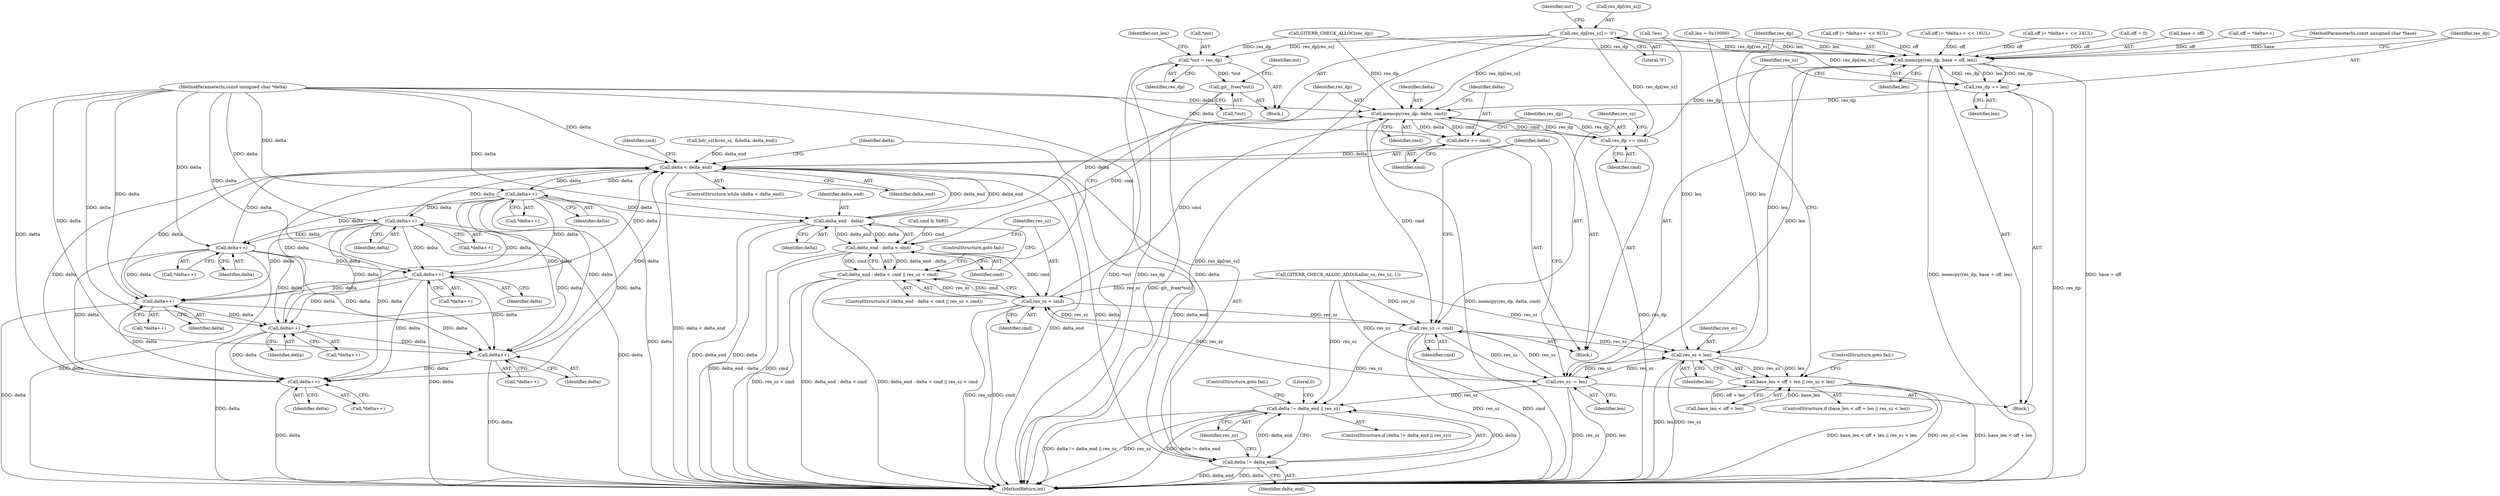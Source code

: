 digraph "1_libgit2_3f461902dc1072acb8b7607ee65d0a0458ffac2a@array" {
"1000177" [label="(Call,res_dp[res_sz] = '\0')"];
"1000182" [label="(Call,*out = res_dp)"];
"1000357" [label="(Call,git__free(*out))"];
"1000304" [label="(Call,memcpy(res_dp, base + off, len))"];
"1000310" [label="(Call,res_dp += len)"];
"1000331" [label="(Call,memcpy(res_dp, delta, cmd))"];
"1000335" [label="(Call,delta += cmd)"];
"1000191" [label="(Call,delta < delta_end)"];
"1000199" [label="(Call,delta++)"];
"1000221" [label="(Call,delta++)"];
"1000231" [label="(Call,delta++)"];
"1000242" [label="(Call,delta++)"];
"1000253" [label="(Call,delta++)"];
"1000263" [label="(Call,delta++)"];
"1000273" [label="(Call,delta++)"];
"1000284" [label="(Call,delta++)"];
"1000323" [label="(Call,delta_end - delta)"];
"1000322" [label="(Call,delta_end - delta < cmd)"];
"1000321" [label="(Call,delta_end - delta < cmd || res_sz < cmd)"];
"1000327" [label="(Call,res_sz < cmd)"];
"1000341" [label="(Call,res_sz -= cmd)"];
"1000300" [label="(Call,res_sz < len)"];
"1000294" [label="(Call,base_len < off + len || res_sz < len)"];
"1000313" [label="(Call,res_sz -= len)"];
"1000348" [label="(Call,delta != delta_end || res_sz)"];
"1000349" [label="(Call,delta != delta_end)"];
"1000338" [label="(Call,res_dp += cmd)"];
"1000175" [label="(Call,GITERR_CHECK_ALLOC(res_dp))"];
"1000350" [label="(Identifier,delta)"];
"1000295" [label="(Call,base_len < off + len)"];
"1000305" [label="(Identifier,res_dp)"];
"1000362" [label="(Identifier,out)"];
"1000191" [label="(Call,delta < delta_end)"];
"1000177" [label="(Call,res_dp[res_sz] = '\0')"];
"1000183" [label="(Call,*out)"];
"1000254" [label="(Identifier,delta)"];
"1000253" [label="(Call,delta++)"];
"1000190" [label="(ControlStructure,while (delta < delta_end))"];
"1000274" [label="(Identifier,delta)"];
"1000374" [label="(MethodReturn,int)"];
"1000312" [label="(Identifier,len)"];
"1000107" [label="(MethodParameterIn,const unsigned char *base)"];
"1000273" [label="(Call,delta++)"];
"1000197" [label="(Identifier,cmd)"];
"1000220" [label="(Call,*delta++)"];
"1000347" [label="(ControlStructure,if (delta != delta_end || res_sz))"];
"1000242" [label="(Call,delta++)"];
"1000357" [label="(Call,git__free(*out))"];
"1000336" [label="(Identifier,delta)"];
"1000288" [label="(Call,!len)"];
"1000294" [label="(Call,base_len < off + len || res_sz < len)"];
"1000343" [label="(Identifier,cmd)"];
"1000351" [label="(Identifier,delta_end)"];
"1000325" [label="(Identifier,delta)"];
"1000326" [label="(Identifier,cmd)"];
"1000331" [label="(Call,memcpy(res_dp, delta, cmd))"];
"1000333" [label="(Identifier,delta)"];
"1000181" [label="(Literal,'\0')"];
"1000334" [label="(Identifier,cmd)"];
"1000309" [label="(Identifier,len)"];
"1000300" [label="(Call,res_sz < len)"];
"1000111" [label="(Block,)"];
"1000323" [label="(Call,delta_end - delta)"];
"1000352" [label="(Identifier,res_sz)"];
"1000340" [label="(Identifier,cmd)"];
"1000284" [label="(Call,delta++)"];
"1000304" [label="(Call,memcpy(res_dp, base + off, len))"];
"1000198" [label="(Call,*delta++)"];
"1000337" [label="(Identifier,cmd)"];
"1000332" [label="(Identifier,res_dp)"];
"1000232" [label="(Identifier,delta)"];
"1000283" [label="(Call,*delta++)"];
"1000324" [label="(Identifier,delta_end)"];
"1000314" [label="(Identifier,res_sz)"];
"1000227" [label="(Call,off |= *delta++ << 8UL)"];
"1000109" [label="(MethodParameterIn,const unsigned char *delta)"];
"1000230" [label="(Call,*delta++)"];
"1000263" [label="(Call,delta++)"];
"1000303" [label="(ControlStructure,goto fail;)"];
"1000231" [label="(Call,delta++)"];
"1000342" [label="(Identifier,res_sz)"];
"1000166" [label="(Call,GITERR_CHECK_ALLOC_ADD(&alloc_sz, res_sz, 1))"];
"1000285" [label="(Identifier,delta)"];
"1000313" [label="(Call,res_sz -= len)"];
"1000185" [label="(Identifier,res_dp)"];
"1000349" [label="(Call,delta != delta_end)"];
"1000335" [label="(Call,delta += cmd)"];
"1000182" [label="(Call,*out = res_dp)"];
"1000328" [label="(Identifier,res_sz)"];
"1000301" [label="(Identifier,res_sz)"];
"1000192" [label="(Identifier,delta)"];
"1000339" [label="(Identifier,res_dp)"];
"1000238" [label="(Call,off |= *delta++ << 16UL)"];
"1000272" [label="(Call,*delta++)"];
"1000199" [label="(Call,delta++)"];
"1000330" [label="(ControlStructure,goto fail;)"];
"1000293" [label="(ControlStructure,if (base_len < off + len || res_sz < len))"];
"1000327" [label="(Call,res_sz < cmd)"];
"1000202" [label="(Call,cmd & 0x80)"];
"1000338" [label="(Call,res_dp += cmd)"];
"1000341" [label="(Call,res_sz -= cmd)"];
"1000322" [label="(Call,delta_end - delta < cmd)"];
"1000321" [label="(Call,delta_end - delta < cmd || res_sz < cmd)"];
"1000249" [label="(Call,off |= *delta++ << 24UL)"];
"1000222" [label="(Identifier,delta)"];
"1000205" [label="(Block,)"];
"1000184" [label="(Identifier,out)"];
"1000353" [label="(ControlStructure,goto fail;)"];
"1000315" [label="(Identifier,len)"];
"1000241" [label="(Call,*delta++)"];
"1000221" [label="(Call,delta++)"];
"1000319" [label="(Block,)"];
"1000355" [label="(Literal,0)"];
"1000311" [label="(Identifier,res_dp)"];
"1000243" [label="(Identifier,delta)"];
"1000193" [label="(Identifier,delta_end)"];
"1000310" [label="(Call,res_dp += len)"];
"1000200" [label="(Identifier,delta)"];
"1000207" [label="(Call,off = 0)"];
"1000302" [label="(Identifier,len)"];
"1000262" [label="(Call,*delta++)"];
"1000152" [label="(Call,hdr_sz(&res_sz, &delta, delta_end))"];
"1000178" [label="(Call,res_dp[res_sz])"];
"1000264" [label="(Identifier,delta)"];
"1000348" [label="(Call,delta != delta_end || res_sz)"];
"1000306" [label="(Call,base + off)"];
"1000290" [label="(Call,len = 0x10000)"];
"1000188" [label="(Identifier,out_len)"];
"1000329" [label="(Identifier,cmd)"];
"1000320" [label="(ControlStructure,if (delta_end - delta < cmd || res_sz < cmd))"];
"1000358" [label="(Call,*out)"];
"1000218" [label="(Call,off = *delta++)"];
"1000252" [label="(Call,*delta++)"];
"1000177" -> "1000111"  [label="AST: "];
"1000177" -> "1000181"  [label="CFG: "];
"1000178" -> "1000177"  [label="AST: "];
"1000181" -> "1000177"  [label="AST: "];
"1000184" -> "1000177"  [label="CFG: "];
"1000177" -> "1000374"  [label="DDG: res_dp[res_sz]"];
"1000177" -> "1000182"  [label="DDG: res_dp[res_sz]"];
"1000177" -> "1000304"  [label="DDG: res_dp[res_sz]"];
"1000177" -> "1000310"  [label="DDG: res_dp[res_sz]"];
"1000177" -> "1000331"  [label="DDG: res_dp[res_sz]"];
"1000177" -> "1000338"  [label="DDG: res_dp[res_sz]"];
"1000182" -> "1000111"  [label="AST: "];
"1000182" -> "1000185"  [label="CFG: "];
"1000183" -> "1000182"  [label="AST: "];
"1000185" -> "1000182"  [label="AST: "];
"1000188" -> "1000182"  [label="CFG: "];
"1000182" -> "1000374"  [label="DDG: res_dp"];
"1000182" -> "1000374"  [label="DDG: *out"];
"1000175" -> "1000182"  [label="DDG: res_dp"];
"1000182" -> "1000357"  [label="DDG: *out"];
"1000357" -> "1000111"  [label="AST: "];
"1000357" -> "1000358"  [label="CFG: "];
"1000358" -> "1000357"  [label="AST: "];
"1000362" -> "1000357"  [label="CFG: "];
"1000357" -> "1000374"  [label="DDG: git__free(*out)"];
"1000304" -> "1000205"  [label="AST: "];
"1000304" -> "1000309"  [label="CFG: "];
"1000305" -> "1000304"  [label="AST: "];
"1000306" -> "1000304"  [label="AST: "];
"1000309" -> "1000304"  [label="AST: "];
"1000311" -> "1000304"  [label="CFG: "];
"1000304" -> "1000374"  [label="DDG: memcpy(res_dp, base + off, len)"];
"1000304" -> "1000374"  [label="DDG: base + off"];
"1000338" -> "1000304"  [label="DDG: res_dp"];
"1000310" -> "1000304"  [label="DDG: res_dp"];
"1000175" -> "1000304"  [label="DDG: res_dp"];
"1000107" -> "1000304"  [label="DDG: base"];
"1000238" -> "1000304"  [label="DDG: off"];
"1000218" -> "1000304"  [label="DDG: off"];
"1000227" -> "1000304"  [label="DDG: off"];
"1000207" -> "1000304"  [label="DDG: off"];
"1000249" -> "1000304"  [label="DDG: off"];
"1000300" -> "1000304"  [label="DDG: len"];
"1000290" -> "1000304"  [label="DDG: len"];
"1000288" -> "1000304"  [label="DDG: len"];
"1000304" -> "1000310"  [label="DDG: len"];
"1000304" -> "1000310"  [label="DDG: res_dp"];
"1000304" -> "1000313"  [label="DDG: len"];
"1000310" -> "1000205"  [label="AST: "];
"1000310" -> "1000312"  [label="CFG: "];
"1000311" -> "1000310"  [label="AST: "];
"1000312" -> "1000310"  [label="AST: "];
"1000314" -> "1000310"  [label="CFG: "];
"1000310" -> "1000374"  [label="DDG: res_dp"];
"1000310" -> "1000331"  [label="DDG: res_dp"];
"1000331" -> "1000319"  [label="AST: "];
"1000331" -> "1000334"  [label="CFG: "];
"1000332" -> "1000331"  [label="AST: "];
"1000333" -> "1000331"  [label="AST: "];
"1000334" -> "1000331"  [label="AST: "];
"1000336" -> "1000331"  [label="CFG: "];
"1000331" -> "1000374"  [label="DDG: memcpy(res_dp, delta, cmd)"];
"1000338" -> "1000331"  [label="DDG: res_dp"];
"1000175" -> "1000331"  [label="DDG: res_dp"];
"1000323" -> "1000331"  [label="DDG: delta"];
"1000109" -> "1000331"  [label="DDG: delta"];
"1000322" -> "1000331"  [label="DDG: cmd"];
"1000327" -> "1000331"  [label="DDG: cmd"];
"1000331" -> "1000335"  [label="DDG: cmd"];
"1000331" -> "1000335"  [label="DDG: delta"];
"1000331" -> "1000338"  [label="DDG: cmd"];
"1000331" -> "1000338"  [label="DDG: res_dp"];
"1000331" -> "1000341"  [label="DDG: cmd"];
"1000335" -> "1000319"  [label="AST: "];
"1000335" -> "1000337"  [label="CFG: "];
"1000336" -> "1000335"  [label="AST: "];
"1000337" -> "1000335"  [label="AST: "];
"1000339" -> "1000335"  [label="CFG: "];
"1000335" -> "1000191"  [label="DDG: delta"];
"1000109" -> "1000335"  [label="DDG: delta"];
"1000191" -> "1000190"  [label="AST: "];
"1000191" -> "1000193"  [label="CFG: "];
"1000192" -> "1000191"  [label="AST: "];
"1000193" -> "1000191"  [label="AST: "];
"1000197" -> "1000191"  [label="CFG: "];
"1000350" -> "1000191"  [label="CFG: "];
"1000191" -> "1000374"  [label="DDG: delta < delta_end"];
"1000191" -> "1000374"  [label="DDG: delta_end"];
"1000284" -> "1000191"  [label="DDG: delta"];
"1000199" -> "1000191"  [label="DDG: delta"];
"1000253" -> "1000191"  [label="DDG: delta"];
"1000221" -> "1000191"  [label="DDG: delta"];
"1000231" -> "1000191"  [label="DDG: delta"];
"1000263" -> "1000191"  [label="DDG: delta"];
"1000273" -> "1000191"  [label="DDG: delta"];
"1000242" -> "1000191"  [label="DDG: delta"];
"1000109" -> "1000191"  [label="DDG: delta"];
"1000152" -> "1000191"  [label="DDG: delta_end"];
"1000323" -> "1000191"  [label="DDG: delta_end"];
"1000191" -> "1000199"  [label="DDG: delta"];
"1000191" -> "1000323"  [label="DDG: delta_end"];
"1000191" -> "1000349"  [label="DDG: delta"];
"1000191" -> "1000349"  [label="DDG: delta_end"];
"1000199" -> "1000198"  [label="AST: "];
"1000199" -> "1000200"  [label="CFG: "];
"1000200" -> "1000199"  [label="AST: "];
"1000198" -> "1000199"  [label="CFG: "];
"1000199" -> "1000374"  [label="DDG: delta"];
"1000109" -> "1000199"  [label="DDG: delta"];
"1000199" -> "1000221"  [label="DDG: delta"];
"1000199" -> "1000231"  [label="DDG: delta"];
"1000199" -> "1000242"  [label="DDG: delta"];
"1000199" -> "1000253"  [label="DDG: delta"];
"1000199" -> "1000263"  [label="DDG: delta"];
"1000199" -> "1000273"  [label="DDG: delta"];
"1000199" -> "1000284"  [label="DDG: delta"];
"1000199" -> "1000323"  [label="DDG: delta"];
"1000221" -> "1000220"  [label="AST: "];
"1000221" -> "1000222"  [label="CFG: "];
"1000222" -> "1000221"  [label="AST: "];
"1000220" -> "1000221"  [label="CFG: "];
"1000221" -> "1000374"  [label="DDG: delta"];
"1000109" -> "1000221"  [label="DDG: delta"];
"1000221" -> "1000231"  [label="DDG: delta"];
"1000221" -> "1000242"  [label="DDG: delta"];
"1000221" -> "1000253"  [label="DDG: delta"];
"1000221" -> "1000263"  [label="DDG: delta"];
"1000221" -> "1000273"  [label="DDG: delta"];
"1000221" -> "1000284"  [label="DDG: delta"];
"1000231" -> "1000230"  [label="AST: "];
"1000231" -> "1000232"  [label="CFG: "];
"1000232" -> "1000231"  [label="AST: "];
"1000230" -> "1000231"  [label="CFG: "];
"1000231" -> "1000374"  [label="DDG: delta"];
"1000109" -> "1000231"  [label="DDG: delta"];
"1000231" -> "1000242"  [label="DDG: delta"];
"1000231" -> "1000253"  [label="DDG: delta"];
"1000231" -> "1000263"  [label="DDG: delta"];
"1000231" -> "1000273"  [label="DDG: delta"];
"1000231" -> "1000284"  [label="DDG: delta"];
"1000242" -> "1000241"  [label="AST: "];
"1000242" -> "1000243"  [label="CFG: "];
"1000243" -> "1000242"  [label="AST: "];
"1000241" -> "1000242"  [label="CFG: "];
"1000242" -> "1000374"  [label="DDG: delta"];
"1000109" -> "1000242"  [label="DDG: delta"];
"1000242" -> "1000253"  [label="DDG: delta"];
"1000242" -> "1000263"  [label="DDG: delta"];
"1000242" -> "1000273"  [label="DDG: delta"];
"1000242" -> "1000284"  [label="DDG: delta"];
"1000253" -> "1000252"  [label="AST: "];
"1000253" -> "1000254"  [label="CFG: "];
"1000254" -> "1000253"  [label="AST: "];
"1000252" -> "1000253"  [label="CFG: "];
"1000253" -> "1000374"  [label="DDG: delta"];
"1000109" -> "1000253"  [label="DDG: delta"];
"1000253" -> "1000263"  [label="DDG: delta"];
"1000253" -> "1000273"  [label="DDG: delta"];
"1000253" -> "1000284"  [label="DDG: delta"];
"1000263" -> "1000262"  [label="AST: "];
"1000263" -> "1000264"  [label="CFG: "];
"1000264" -> "1000263"  [label="AST: "];
"1000262" -> "1000263"  [label="CFG: "];
"1000263" -> "1000374"  [label="DDG: delta"];
"1000109" -> "1000263"  [label="DDG: delta"];
"1000263" -> "1000273"  [label="DDG: delta"];
"1000263" -> "1000284"  [label="DDG: delta"];
"1000273" -> "1000272"  [label="AST: "];
"1000273" -> "1000274"  [label="CFG: "];
"1000274" -> "1000273"  [label="AST: "];
"1000272" -> "1000273"  [label="CFG: "];
"1000273" -> "1000374"  [label="DDG: delta"];
"1000109" -> "1000273"  [label="DDG: delta"];
"1000273" -> "1000284"  [label="DDG: delta"];
"1000284" -> "1000283"  [label="AST: "];
"1000284" -> "1000285"  [label="CFG: "];
"1000285" -> "1000284"  [label="AST: "];
"1000283" -> "1000284"  [label="CFG: "];
"1000284" -> "1000374"  [label="DDG: delta"];
"1000109" -> "1000284"  [label="DDG: delta"];
"1000323" -> "1000322"  [label="AST: "];
"1000323" -> "1000325"  [label="CFG: "];
"1000324" -> "1000323"  [label="AST: "];
"1000325" -> "1000323"  [label="AST: "];
"1000326" -> "1000323"  [label="CFG: "];
"1000323" -> "1000374"  [label="DDG: delta_end"];
"1000323" -> "1000374"  [label="DDG: delta"];
"1000323" -> "1000322"  [label="DDG: delta_end"];
"1000323" -> "1000322"  [label="DDG: delta"];
"1000109" -> "1000323"  [label="DDG: delta"];
"1000322" -> "1000321"  [label="AST: "];
"1000322" -> "1000326"  [label="CFG: "];
"1000326" -> "1000322"  [label="AST: "];
"1000328" -> "1000322"  [label="CFG: "];
"1000321" -> "1000322"  [label="CFG: "];
"1000322" -> "1000374"  [label="DDG: cmd"];
"1000322" -> "1000374"  [label="DDG: delta_end - delta"];
"1000322" -> "1000321"  [label="DDG: delta_end - delta"];
"1000322" -> "1000321"  [label="DDG: cmd"];
"1000202" -> "1000322"  [label="DDG: cmd"];
"1000322" -> "1000327"  [label="DDG: cmd"];
"1000321" -> "1000320"  [label="AST: "];
"1000321" -> "1000327"  [label="CFG: "];
"1000327" -> "1000321"  [label="AST: "];
"1000330" -> "1000321"  [label="CFG: "];
"1000332" -> "1000321"  [label="CFG: "];
"1000321" -> "1000374"  [label="DDG: delta_end - delta < cmd"];
"1000321" -> "1000374"  [label="DDG: delta_end - delta < cmd || res_sz < cmd"];
"1000321" -> "1000374"  [label="DDG: res_sz < cmd"];
"1000327" -> "1000321"  [label="DDG: res_sz"];
"1000327" -> "1000321"  [label="DDG: cmd"];
"1000327" -> "1000329"  [label="CFG: "];
"1000328" -> "1000327"  [label="AST: "];
"1000329" -> "1000327"  [label="AST: "];
"1000327" -> "1000374"  [label="DDG: res_sz"];
"1000327" -> "1000374"  [label="DDG: cmd"];
"1000341" -> "1000327"  [label="DDG: res_sz"];
"1000313" -> "1000327"  [label="DDG: res_sz"];
"1000166" -> "1000327"  [label="DDG: res_sz"];
"1000327" -> "1000341"  [label="DDG: res_sz"];
"1000341" -> "1000319"  [label="AST: "];
"1000341" -> "1000343"  [label="CFG: "];
"1000342" -> "1000341"  [label="AST: "];
"1000343" -> "1000341"  [label="AST: "];
"1000192" -> "1000341"  [label="CFG: "];
"1000341" -> "1000374"  [label="DDG: cmd"];
"1000341" -> "1000374"  [label="DDG: res_sz"];
"1000341" -> "1000300"  [label="DDG: res_sz"];
"1000341" -> "1000313"  [label="DDG: res_sz"];
"1000313" -> "1000341"  [label="DDG: res_sz"];
"1000166" -> "1000341"  [label="DDG: res_sz"];
"1000341" -> "1000348"  [label="DDG: res_sz"];
"1000300" -> "1000294"  [label="AST: "];
"1000300" -> "1000302"  [label="CFG: "];
"1000301" -> "1000300"  [label="AST: "];
"1000302" -> "1000300"  [label="AST: "];
"1000294" -> "1000300"  [label="CFG: "];
"1000300" -> "1000374"  [label="DDG: res_sz"];
"1000300" -> "1000374"  [label="DDG: len"];
"1000300" -> "1000294"  [label="DDG: res_sz"];
"1000300" -> "1000294"  [label="DDG: len"];
"1000313" -> "1000300"  [label="DDG: res_sz"];
"1000166" -> "1000300"  [label="DDG: res_sz"];
"1000290" -> "1000300"  [label="DDG: len"];
"1000288" -> "1000300"  [label="DDG: len"];
"1000300" -> "1000313"  [label="DDG: res_sz"];
"1000294" -> "1000293"  [label="AST: "];
"1000294" -> "1000295"  [label="CFG: "];
"1000295" -> "1000294"  [label="AST: "];
"1000303" -> "1000294"  [label="CFG: "];
"1000305" -> "1000294"  [label="CFG: "];
"1000294" -> "1000374"  [label="DDG: base_len < off + len || res_sz < len"];
"1000294" -> "1000374"  [label="DDG: res_sz < len"];
"1000294" -> "1000374"  [label="DDG: base_len < off + len"];
"1000295" -> "1000294"  [label="DDG: base_len"];
"1000295" -> "1000294"  [label="DDG: off + len"];
"1000313" -> "1000205"  [label="AST: "];
"1000313" -> "1000315"  [label="CFG: "];
"1000314" -> "1000313"  [label="AST: "];
"1000315" -> "1000313"  [label="AST: "];
"1000192" -> "1000313"  [label="CFG: "];
"1000313" -> "1000374"  [label="DDG: len"];
"1000313" -> "1000374"  [label="DDG: res_sz"];
"1000166" -> "1000313"  [label="DDG: res_sz"];
"1000313" -> "1000348"  [label="DDG: res_sz"];
"1000348" -> "1000347"  [label="AST: "];
"1000348" -> "1000349"  [label="CFG: "];
"1000348" -> "1000352"  [label="CFG: "];
"1000349" -> "1000348"  [label="AST: "];
"1000352" -> "1000348"  [label="AST: "];
"1000353" -> "1000348"  [label="CFG: "];
"1000355" -> "1000348"  [label="CFG: "];
"1000348" -> "1000374"  [label="DDG: delta != delta_end"];
"1000348" -> "1000374"  [label="DDG: delta != delta_end || res_sz"];
"1000348" -> "1000374"  [label="DDG: res_sz"];
"1000349" -> "1000348"  [label="DDG: delta"];
"1000349" -> "1000348"  [label="DDG: delta_end"];
"1000166" -> "1000348"  [label="DDG: res_sz"];
"1000349" -> "1000351"  [label="CFG: "];
"1000350" -> "1000349"  [label="AST: "];
"1000351" -> "1000349"  [label="AST: "];
"1000352" -> "1000349"  [label="CFG: "];
"1000349" -> "1000374"  [label="DDG: delta_end"];
"1000349" -> "1000374"  [label="DDG: delta"];
"1000109" -> "1000349"  [label="DDG: delta"];
"1000338" -> "1000319"  [label="AST: "];
"1000338" -> "1000340"  [label="CFG: "];
"1000339" -> "1000338"  [label="AST: "];
"1000340" -> "1000338"  [label="AST: "];
"1000342" -> "1000338"  [label="CFG: "];
"1000338" -> "1000374"  [label="DDG: res_dp"];
}
